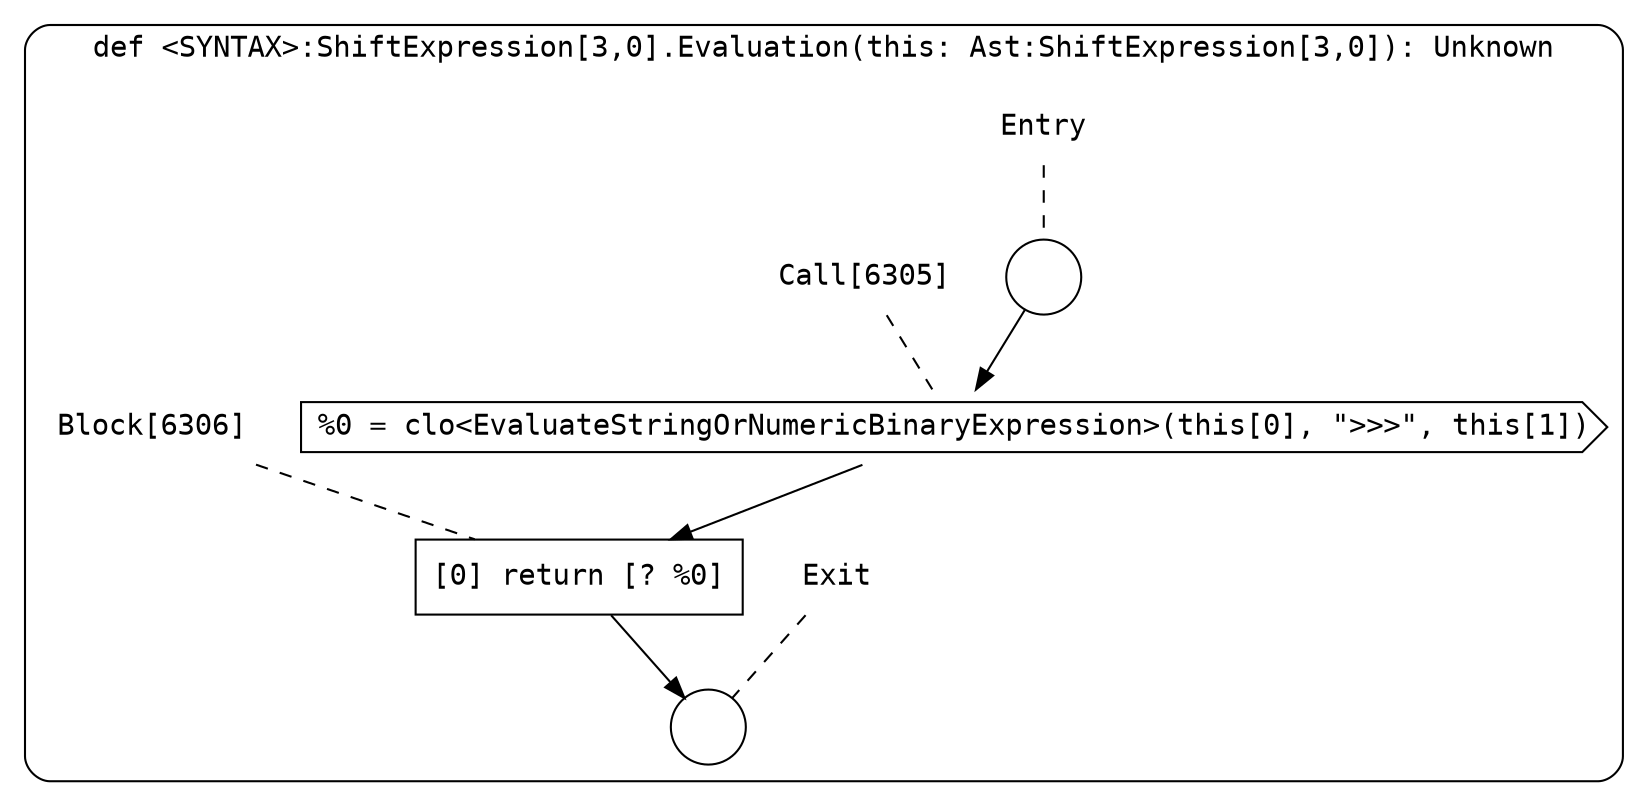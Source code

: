 digraph {
  graph [fontname = "Consolas"]
  node [fontname = "Consolas"]
  edge [fontname = "Consolas"]
  subgraph cluster1318 {
    label = "def <SYNTAX>:ShiftExpression[3,0].Evaluation(this: Ast:ShiftExpression[3,0]): Unknown"
    style = rounded
    cluster1318_entry_name [shape=none, label=<<font color="black">Entry</font>>]
    cluster1318_entry_name -> cluster1318_entry [arrowhead=none, color="black", style=dashed]
    cluster1318_entry [shape=circle label=" " color="black" fillcolor="white" style=filled]
    cluster1318_entry -> node6305 [color="black"]
    cluster1318_exit_name [shape=none, label=<<font color="black">Exit</font>>]
    cluster1318_exit_name -> cluster1318_exit [arrowhead=none, color="black", style=dashed]
    cluster1318_exit [shape=circle label=" " color="black" fillcolor="white" style=filled]
    node6305_name [shape=none, label=<<font color="black">Call[6305]</font>>]
    node6305_name -> node6305 [arrowhead=none, color="black", style=dashed]
    node6305 [shape=cds, label=<<font color="black">%0 = clo&lt;EvaluateStringOrNumericBinaryExpression&gt;(this[0], &quot;&gt;&gt;&gt;&quot;, this[1])</font>> color="black" fillcolor="white", style=filled]
    node6305 -> node6306 [color="black"]
    node6306_name [shape=none, label=<<font color="black">Block[6306]</font>>]
    node6306_name -> node6306 [arrowhead=none, color="black", style=dashed]
    node6306 [shape=box, label=<<font color="black">[0] return [? %0]<BR ALIGN="LEFT"/></font>> color="black" fillcolor="white", style=filled]
    node6306 -> cluster1318_exit [color="black"]
  }
}